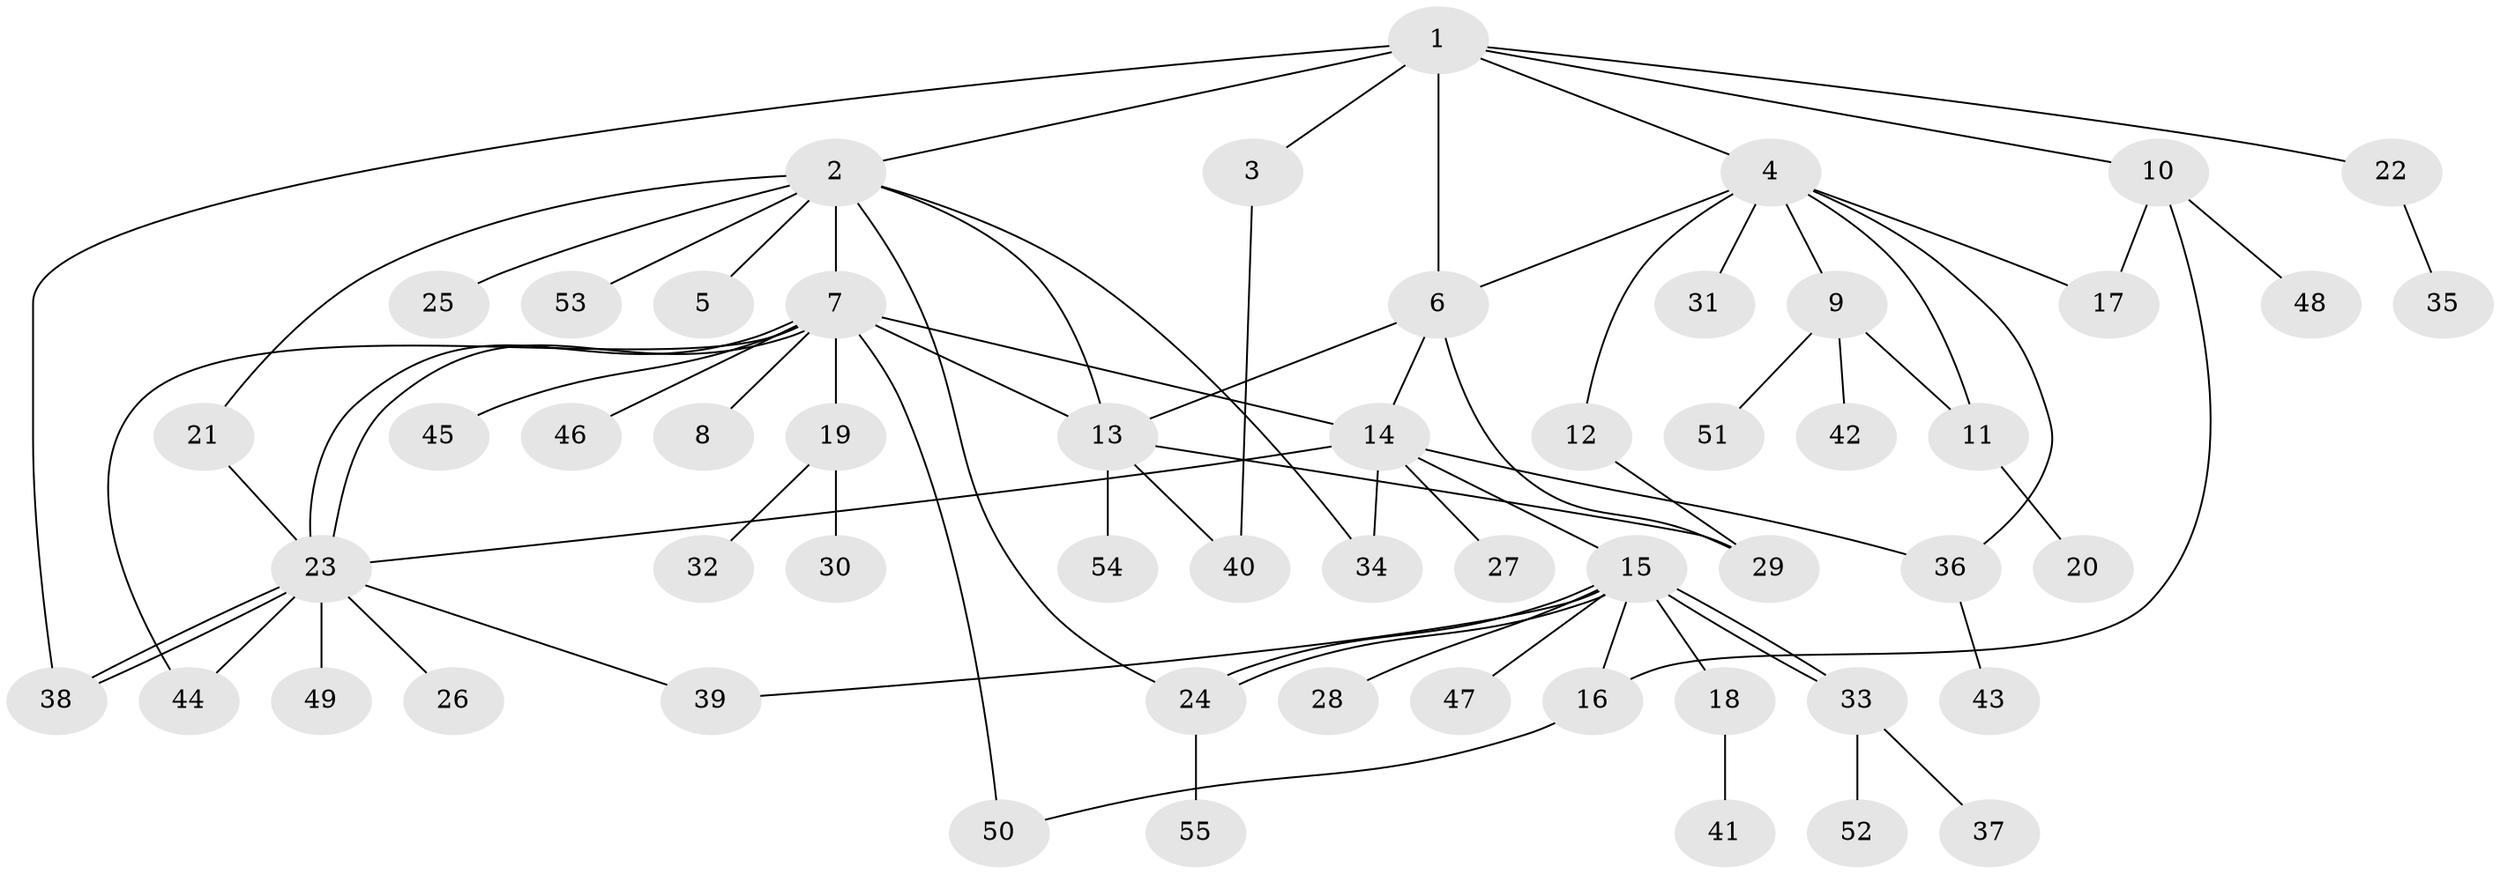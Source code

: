// Generated by graph-tools (version 1.1) at 2025/35/03/09/25 02:35:18]
// undirected, 55 vertices, 77 edges
graph export_dot {
graph [start="1"]
  node [color=gray90,style=filled];
  1;
  2;
  3;
  4;
  5;
  6;
  7;
  8;
  9;
  10;
  11;
  12;
  13;
  14;
  15;
  16;
  17;
  18;
  19;
  20;
  21;
  22;
  23;
  24;
  25;
  26;
  27;
  28;
  29;
  30;
  31;
  32;
  33;
  34;
  35;
  36;
  37;
  38;
  39;
  40;
  41;
  42;
  43;
  44;
  45;
  46;
  47;
  48;
  49;
  50;
  51;
  52;
  53;
  54;
  55;
  1 -- 2;
  1 -- 3;
  1 -- 4;
  1 -- 6;
  1 -- 10;
  1 -- 22;
  1 -- 38;
  2 -- 5;
  2 -- 7;
  2 -- 13;
  2 -- 21;
  2 -- 24;
  2 -- 25;
  2 -- 34;
  2 -- 53;
  3 -- 40;
  4 -- 6;
  4 -- 9;
  4 -- 11;
  4 -- 12;
  4 -- 17;
  4 -- 31;
  4 -- 36;
  6 -- 13;
  6 -- 14;
  6 -- 29;
  7 -- 8;
  7 -- 13;
  7 -- 14;
  7 -- 19;
  7 -- 23;
  7 -- 23;
  7 -- 44;
  7 -- 45;
  7 -- 46;
  7 -- 50;
  9 -- 11;
  9 -- 42;
  9 -- 51;
  10 -- 16;
  10 -- 17;
  10 -- 48;
  11 -- 20;
  12 -- 29;
  13 -- 29;
  13 -- 40;
  13 -- 54;
  14 -- 15;
  14 -- 23;
  14 -- 27;
  14 -- 34;
  14 -- 36;
  15 -- 16;
  15 -- 18;
  15 -- 24;
  15 -- 24;
  15 -- 28;
  15 -- 33;
  15 -- 33;
  15 -- 39;
  15 -- 47;
  16 -- 50;
  18 -- 41;
  19 -- 30;
  19 -- 32;
  21 -- 23;
  22 -- 35;
  23 -- 26;
  23 -- 38;
  23 -- 38;
  23 -- 39;
  23 -- 44;
  23 -- 49;
  24 -- 55;
  33 -- 37;
  33 -- 52;
  36 -- 43;
}
